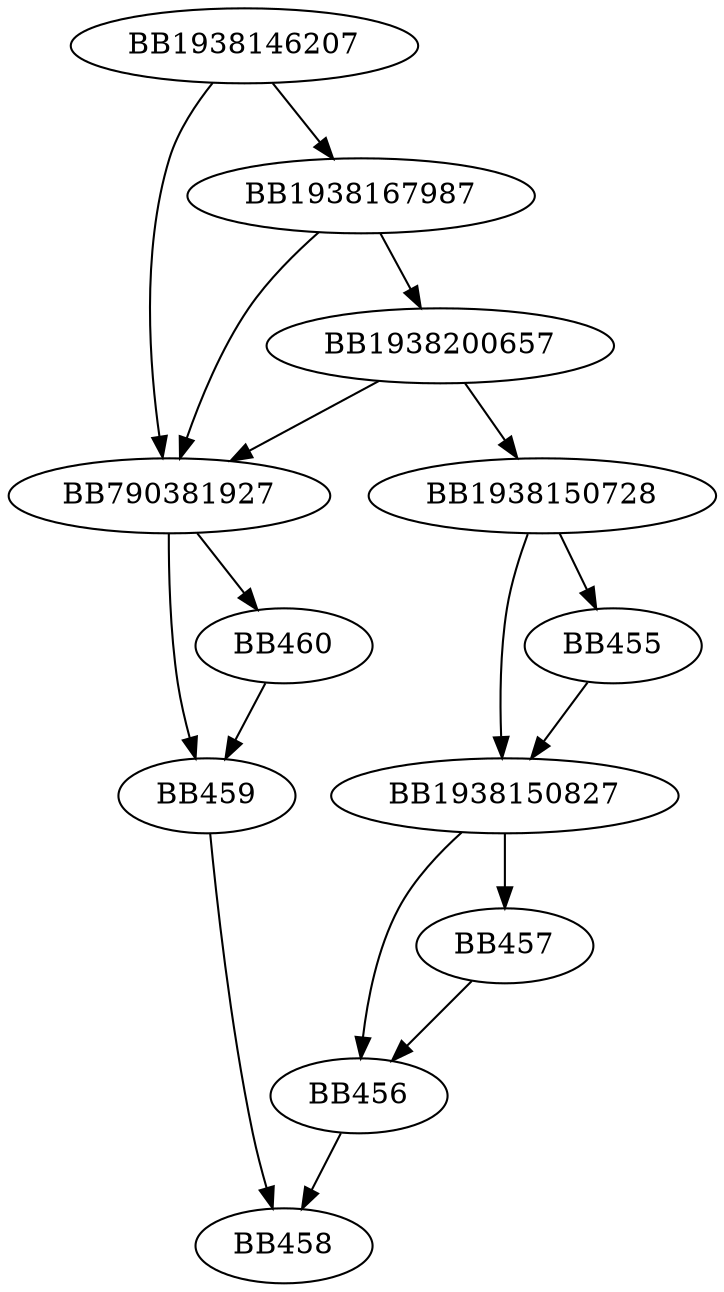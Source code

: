 digraph G{
	BB1938146207->BB790381927;
	BB1938146207->BB1938167987;
	BB1938167987->BB790381927;
	BB1938167987->BB1938200657;
	BB1938200657->BB1938150728;
	BB1938200657->BB790381927;
	BB1938150728->BB1938150827;
	BB1938150728->BB455;
	BB455->BB1938150827;
	BB1938150827->BB456;
	BB1938150827->BB457;
	BB457->BB456;
	BB456->BB458;
	BB790381927->BB459;
	BB790381927->BB460;
	BB460->BB459;
	BB459->BB458;
}
